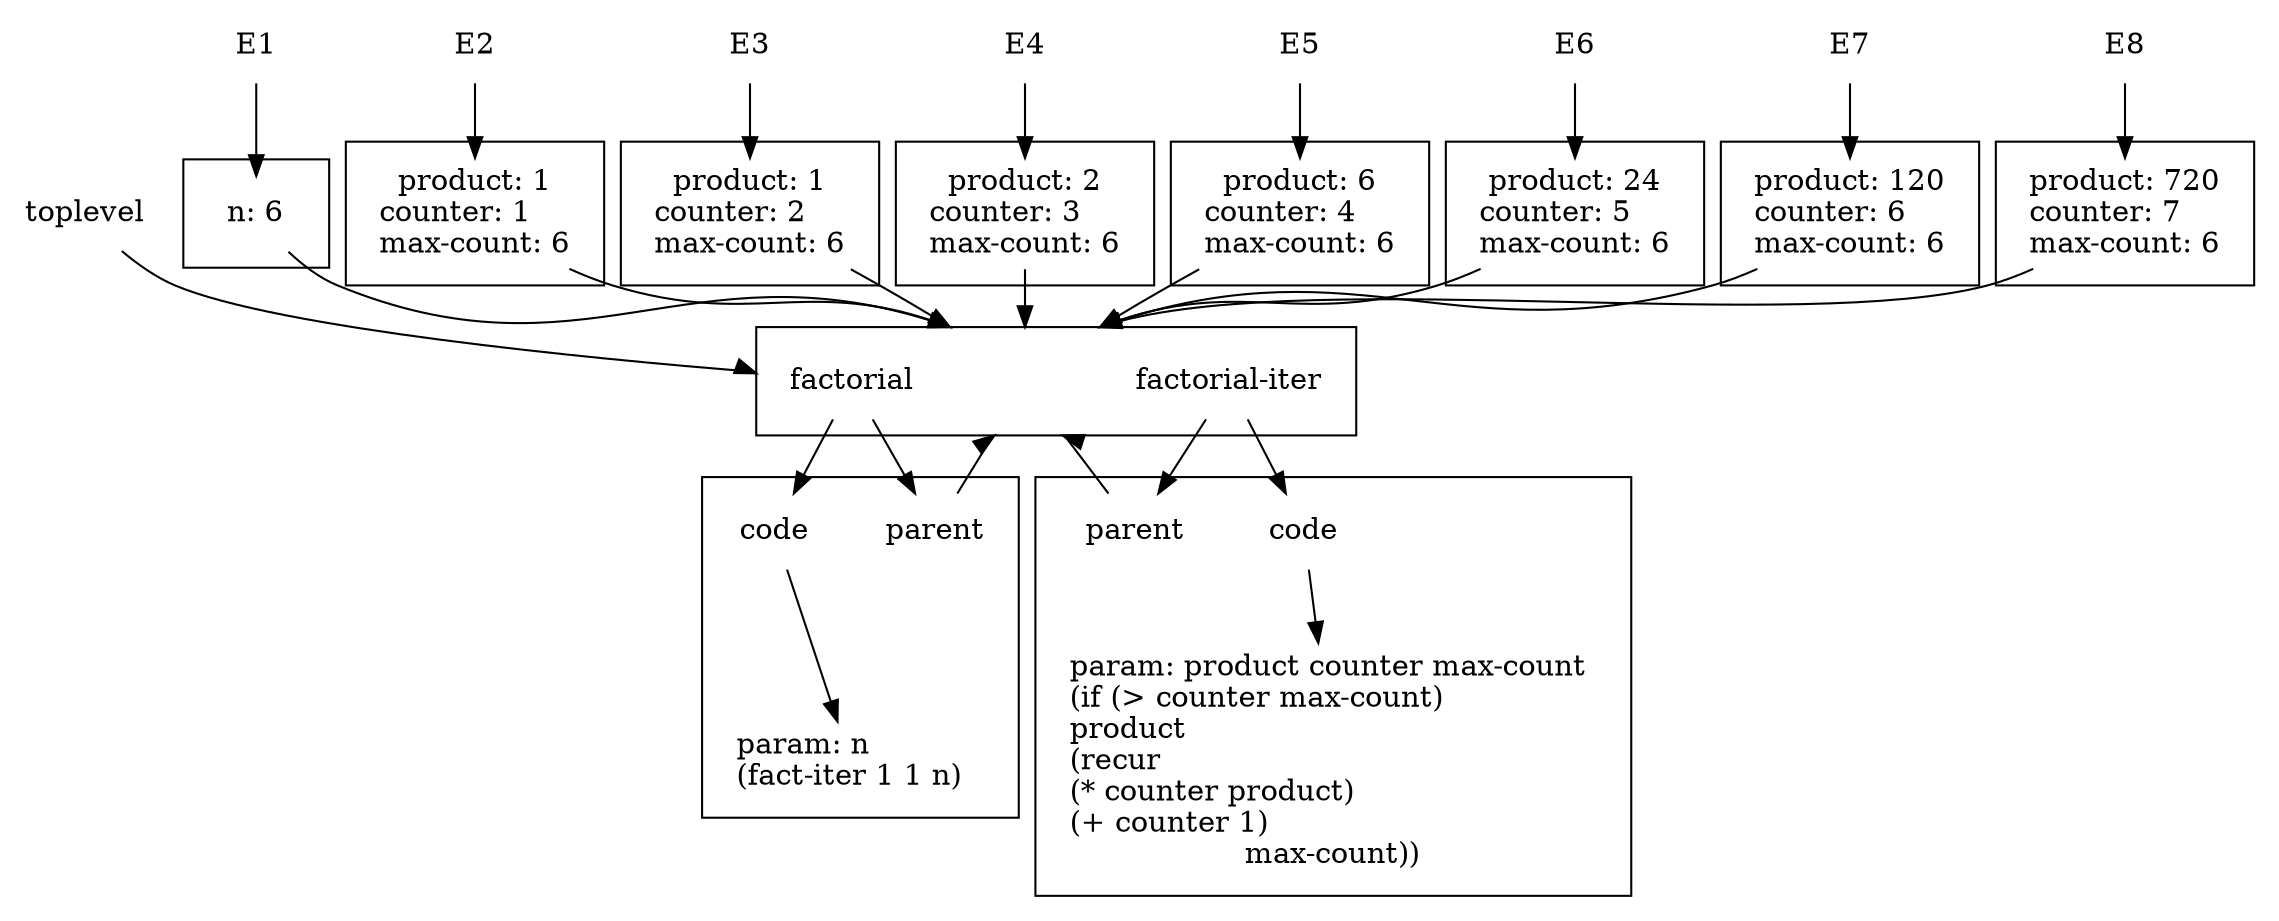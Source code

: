 digraph G {
        compound=true
        node [shape=plaintext]
        subgraph cluster0 {
                center[label=""]
                factorial
                factorialiter[label="factorial-iter"]
        }
        toplevel -> factorial [lhead=cluster0]
        subgraph cluster1 {
                n2[label="parent"]
                n3[label="code"]
                n4[label="param: n\l(fact-iter 1 1 n)"]
                n2 -> center [lhead=cluster0]
                n3 -> n4
        }
        factorial -> n2
        factorial -> n3
        subgraph cluster2 {
                n5[label="parent"]
                n6[label="code"]
                n7[label="param: product counter max-count \l(if (> counter max-count)\lproduct\l(recur\l(* counter product)\l(+ counter 1)\lmax-count))"]
                n5 -> center [lhead=cluster0]
                n6 -> n7
        }
        factorialiter -> n5
        factorialiter -> n6

        subgraph cluster3 {
                n8 [label="n: 6"]
        }
        E1 -> n8
        n8 -> center [lhead=cluster0]

        subgraph cluster4 {
                n9 [label="product: 1\ncounter: 1\lmax-count: 6"]
        }
        E2 -> n9
        n9 -> center [lhead=cluster0]

        subgraph cluster5 {
                n10 [label="product: 1\ncounter: 2\lmax-count: 6"]
        }
        E3 -> n10
        n10 -> center [lhead=cluster0]

        subgraph cluster6 {
                n11 [label="product: 2\ncounter: 3\lmax-count: 6"]
        }
        E4 -> n11
        n11 -> center [lhead=cluster0]

        subgraph cluster7 {
                n12 [label="product: 6\ncounter: 4\lmax-count: 6"]
        }
        E5 -> n12
        n12 -> center [lhead=cluster0]

        subgraph cluster8 {
                n13 [label="product: 24\ncounter: 5\lmax-count: 6"]
        }
        E6 -> n13
        n13 -> center [lhead=cluster0]

        subgraph cluster9 {
                n14 [label="product: 120\ncounter: 6\lmax-count: 6"]
        }
        E7 -> n14
        n14 -> center [lhead=cluster0]

        subgraph cluster10 {
                n15 [label="product: 720\ncounter: 7\lmax-count: 6"]
        }
        E8 -> n15
        n15 -> center [lhead=cluster0]
}
